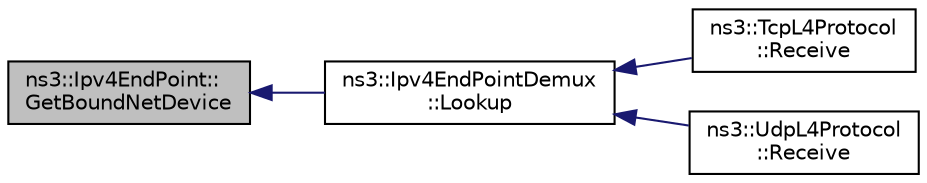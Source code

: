 digraph "ns3::Ipv4EndPoint::GetBoundNetDevice"
{
  edge [fontname="Helvetica",fontsize="10",labelfontname="Helvetica",labelfontsize="10"];
  node [fontname="Helvetica",fontsize="10",shape=record];
  rankdir="LR";
  Node1 [label="ns3::Ipv4EndPoint::\lGetBoundNetDevice",height=0.2,width=0.4,color="black", fillcolor="grey75", style="filled", fontcolor="black"];
  Node1 -> Node2 [dir="back",color="midnightblue",fontsize="10",style="solid"];
  Node2 [label="ns3::Ipv4EndPointDemux\l::Lookup",height=0.2,width=0.4,color="black", fillcolor="white", style="filled",URL="$d0/d61/classns3_1_1Ipv4EndPointDemux.html#acd458004b74ea330e9025ab874f2c1b1",tooltip="lookup for a match with all the parameters. "];
  Node2 -> Node3 [dir="back",color="midnightblue",fontsize="10",style="solid"];
  Node3 [label="ns3::TcpL4Protocol\l::Receive",height=0.2,width=0.4,color="black", fillcolor="white", style="filled",URL="$df/dc9/classns3_1_1TcpL4Protocol.html#a73a9498522829954684a7b4fabd6bf3e",tooltip="Called from lower-level layers to send the packet up in the stack. "];
  Node2 -> Node4 [dir="back",color="midnightblue",fontsize="10",style="solid"];
  Node4 [label="ns3::UdpL4Protocol\l::Receive",height=0.2,width=0.4,color="black", fillcolor="white", style="filled",URL="$d0/d31/classns3_1_1UdpL4Protocol.html#a61e0744cc561ec265c8a888552e27310",tooltip="Called from lower-level layers to send the packet up in the stack. "];
}
